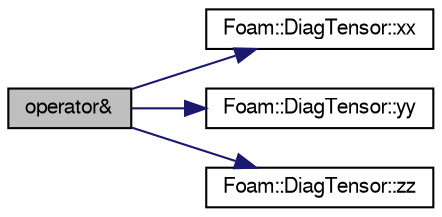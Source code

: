 digraph "operator&amp;"
{
  bgcolor="transparent";
  edge [fontname="FreeSans",fontsize="10",labelfontname="FreeSans",labelfontsize="10"];
  node [fontname="FreeSans",fontsize="10",shape=record];
  rankdir="LR";
  Node1 [label="operator&",height=0.2,width=0.4,color="black", fillcolor="grey75", style="filled" fontcolor="black"];
  Node1 -> Node2 [color="midnightblue",fontsize="10",style="solid",fontname="FreeSans"];
  Node2 [label="Foam::DiagTensor::xx",height=0.2,width=0.4,color="black",URL="$a00496.html#adefeff2f0e457c0e62a5e9d1292e3569"];
  Node1 -> Node3 [color="midnightblue",fontsize="10",style="solid",fontname="FreeSans"];
  Node3 [label="Foam::DiagTensor::yy",height=0.2,width=0.4,color="black",URL="$a00496.html#a1fabd792063b2f2c0c53693512a5baeb"];
  Node1 -> Node4 [color="midnightblue",fontsize="10",style="solid",fontname="FreeSans"];
  Node4 [label="Foam::DiagTensor::zz",height=0.2,width=0.4,color="black",URL="$a00496.html#ad557e07a1361f2a9875b25deead0beb8"];
}
